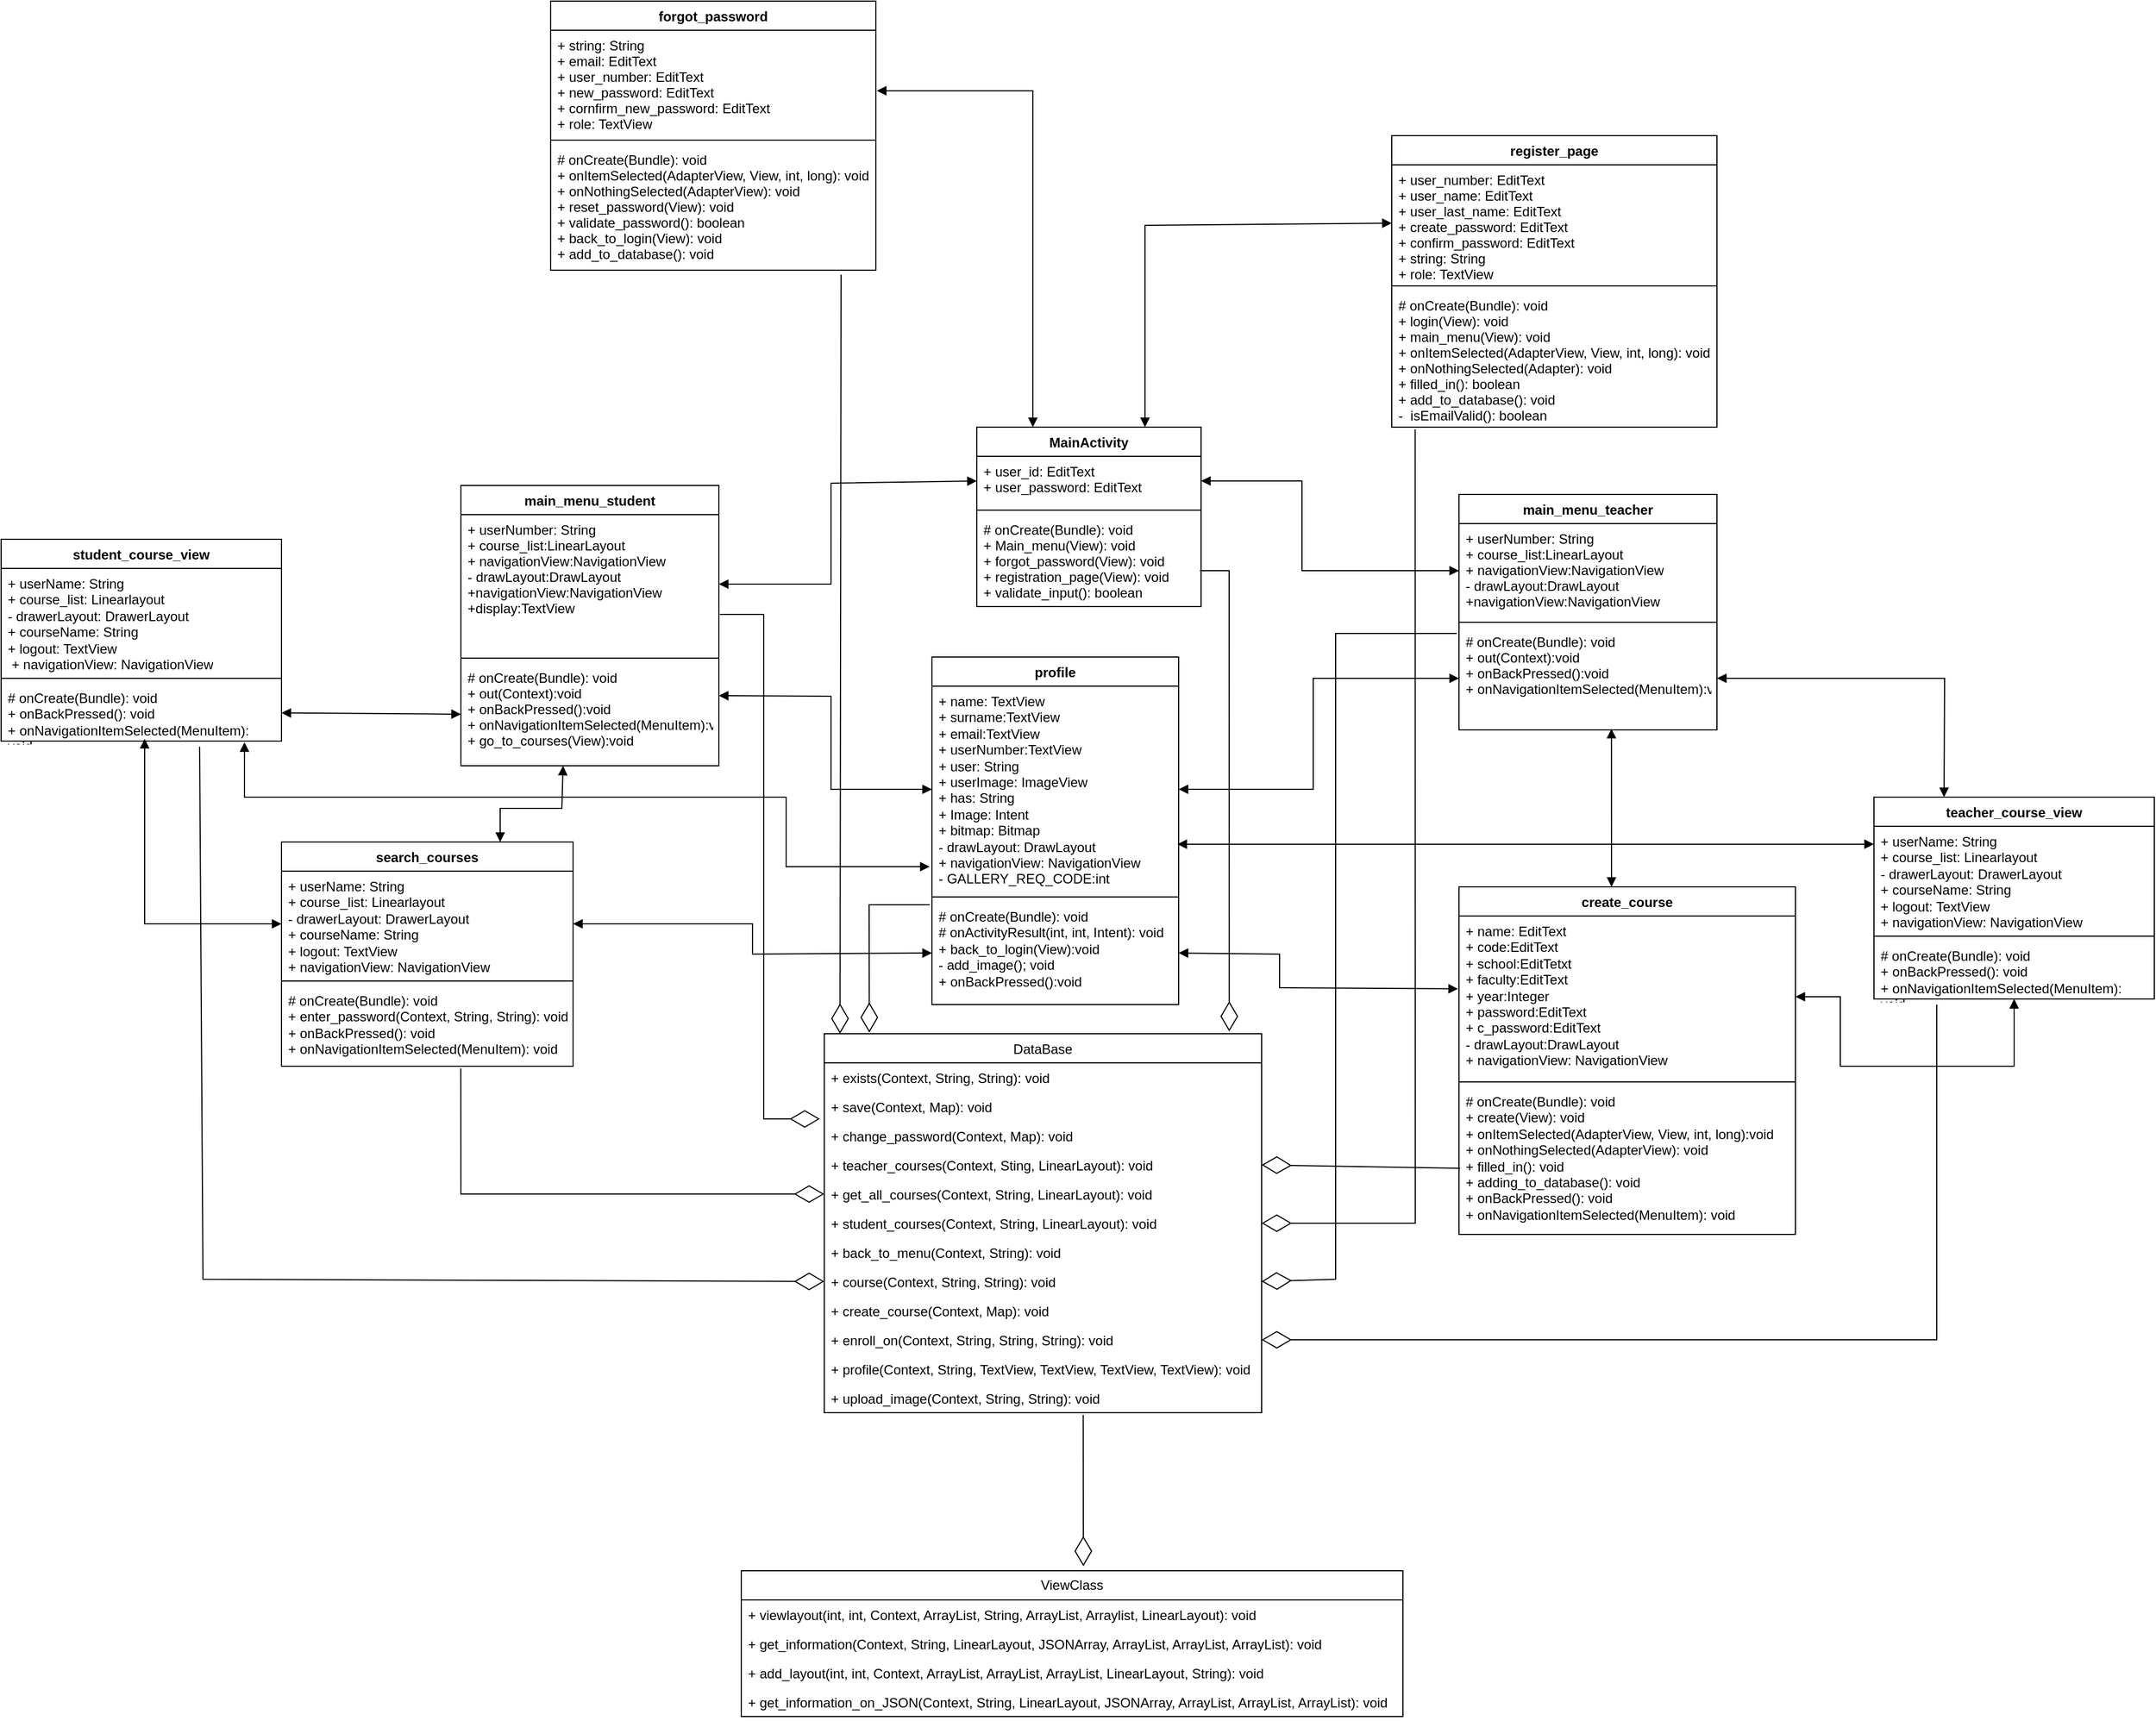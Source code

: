 <mxfile version="21.2.3" type="device">
  <diagram id="4fGwaXgOGpTZt1HKUXrP" name="Page-1">
    <mxGraphModel dx="2157" dy="1740" grid="1" gridSize="10" guides="1" tooltips="1" connect="1" arrows="1" fold="1" page="1" pageScale="1" pageWidth="827" pageHeight="1169" math="0" shadow="0">
      <root>
        <mxCell id="0" />
        <mxCell id="1" parent="0" />
        <mxCell id="AQYm5tewG9qpZWJNlzCx-7" value="MainActivity" style="swimlane;fontStyle=1;align=center;verticalAlign=top;childLayout=stackLayout;horizontal=1;startSize=26;horizontalStack=0;resizeParent=1;resizeParentMax=0;resizeLast=0;collapsible=1;marginBottom=0;" parent="1" vertex="1">
          <mxGeometry x="550" y="70" width="200" height="160" as="geometry" />
        </mxCell>
        <mxCell id="AQYm5tewG9qpZWJNlzCx-8" value="+ user_id: EditText&#xa;+ user_password: EditText" style="text;strokeColor=none;fillColor=none;align=left;verticalAlign=top;spacingLeft=4;spacingRight=4;overflow=hidden;rotatable=0;points=[[0,0.5],[1,0.5]];portConstraint=eastwest;" parent="AQYm5tewG9qpZWJNlzCx-7" vertex="1">
          <mxGeometry y="26" width="200" height="44" as="geometry" />
        </mxCell>
        <mxCell id="AQYm5tewG9qpZWJNlzCx-9" value="" style="line;strokeWidth=1;fillColor=none;align=left;verticalAlign=middle;spacingTop=-1;spacingLeft=3;spacingRight=3;rotatable=0;labelPosition=right;points=[];portConstraint=eastwest;" parent="AQYm5tewG9qpZWJNlzCx-7" vertex="1">
          <mxGeometry y="70" width="200" height="8" as="geometry" />
        </mxCell>
        <mxCell id="AQYm5tewG9qpZWJNlzCx-10" value="# onCreate(Bundle): void&#xa;+ Main_menu(View): void&#xa;+ forgot_password(View): void&#xa;+ registration_page(View): void&#xa;+ validate_input(): boolean" style="text;strokeColor=none;fillColor=none;align=left;verticalAlign=top;spacingLeft=4;spacingRight=4;overflow=hidden;rotatable=0;points=[[0,0.5],[1,0.5]];portConstraint=eastwest;" parent="AQYm5tewG9qpZWJNlzCx-7" vertex="1">
          <mxGeometry y="78" width="200" height="82" as="geometry" />
        </mxCell>
        <mxCell id="AQYm5tewG9qpZWJNlzCx-11" value="forgot_password" style="swimlane;fontStyle=1;align=center;verticalAlign=top;childLayout=stackLayout;horizontal=1;startSize=26;horizontalStack=0;resizeParent=1;resizeParentMax=0;resizeLast=0;collapsible=1;marginBottom=0;" parent="1" vertex="1">
          <mxGeometry x="170" y="-310" width="290" height="240" as="geometry">
            <mxRectangle x="180" y="370" width="100" height="26" as="alternateBounds" />
          </mxGeometry>
        </mxCell>
        <mxCell id="AQYm5tewG9qpZWJNlzCx-12" value="+ string: String&#xa;+ email: EditText&#xa;+ user_number: EditText&#xa;+ new_password: EditText&#xa;+ cornfirm_new_password: EditText&#xa;+ role: TextView" style="text;strokeColor=none;fillColor=none;align=left;verticalAlign=top;spacingLeft=4;spacingRight=4;overflow=hidden;rotatable=0;points=[[0,0.5],[1,0.5]];portConstraint=eastwest;" parent="AQYm5tewG9qpZWJNlzCx-11" vertex="1">
          <mxGeometry y="26" width="290" height="94" as="geometry" />
        </mxCell>
        <mxCell id="AQYm5tewG9qpZWJNlzCx-13" value="" style="line;strokeWidth=1;fillColor=none;align=left;verticalAlign=middle;spacingTop=-1;spacingLeft=3;spacingRight=3;rotatable=0;labelPosition=right;points=[];portConstraint=eastwest;" parent="AQYm5tewG9qpZWJNlzCx-11" vertex="1">
          <mxGeometry y="120" width="290" height="8" as="geometry" />
        </mxCell>
        <mxCell id="AQYm5tewG9qpZWJNlzCx-14" value="# onCreate(Bundle): void&#xa;+ onItemSelected(AdapterView, View, int, long): void&#xa;+ onNothingSelected(AdapterView): void&#xa;+ reset_password(View): void&#xa;+ validate_password(): boolean&#xa;+ back_to_login(View): void&#xa;+ add_to_database(): void" style="text;strokeColor=none;fillColor=none;align=left;verticalAlign=top;spacingLeft=4;spacingRight=4;overflow=hidden;rotatable=0;points=[[0,0.5],[1,0.5]];portConstraint=eastwest;" parent="AQYm5tewG9qpZWJNlzCx-11" vertex="1">
          <mxGeometry y="128" width="290" height="112" as="geometry" />
        </mxCell>
        <mxCell id="AQYm5tewG9qpZWJNlzCx-19" value="main_menu_student" style="swimlane;fontStyle=1;align=center;verticalAlign=top;childLayout=stackLayout;horizontal=1;startSize=26;horizontalStack=0;resizeParent=1;resizeParentMax=0;resizeLast=0;collapsible=1;marginBottom=0;" parent="1" vertex="1">
          <mxGeometry x="90" y="122" width="230" height="250" as="geometry" />
        </mxCell>
        <mxCell id="AQYm5tewG9qpZWJNlzCx-20" value="+ userNumber: String&#xa;+ course_list:LinearLayout&#xa;+ navigationView:NavigationView&#xa;- drawLayout:DrawLayout&#xa;+navigationView:NavigationView&#xa;+display:TextView&#xa;&#xa;&#xa;&#xa;" style="text;strokeColor=none;fillColor=none;align=left;verticalAlign=top;spacingLeft=4;spacingRight=4;overflow=hidden;rotatable=0;points=[[0,0.5],[1,0.5]];portConstraint=eastwest;" parent="AQYm5tewG9qpZWJNlzCx-19" vertex="1">
          <mxGeometry y="26" width="230" height="124" as="geometry" />
        </mxCell>
        <mxCell id="AQYm5tewG9qpZWJNlzCx-21" value="" style="line;strokeWidth=1;fillColor=none;align=left;verticalAlign=middle;spacingTop=-1;spacingLeft=3;spacingRight=3;rotatable=0;labelPosition=right;points=[];portConstraint=eastwest;" parent="AQYm5tewG9qpZWJNlzCx-19" vertex="1">
          <mxGeometry y="150" width="230" height="8" as="geometry" />
        </mxCell>
        <mxCell id="AQYm5tewG9qpZWJNlzCx-22" value="# onCreate(Bundle): void&#xa;+ out(Context):void&#xa;+ onBackPressed():void&#xa;+ onNavigationItemSelected(MenuItem):void&#xa;+ go_to_courses(View):void&#xa;" style="text;strokeColor=none;fillColor=none;align=left;verticalAlign=top;spacingLeft=4;spacingRight=4;overflow=hidden;rotatable=0;points=[[0,0.5],[1,0.5]];portConstraint=eastwest;" parent="AQYm5tewG9qpZWJNlzCx-19" vertex="1">
          <mxGeometry y="158" width="230" height="92" as="geometry" />
        </mxCell>
        <mxCell id="AQYm5tewG9qpZWJNlzCx-23" value="DataBase" style="swimlane;fontStyle=0;childLayout=stackLayout;horizontal=1;startSize=26;fillColor=none;horizontalStack=0;resizeParent=1;resizeParentMax=0;resizeLast=0;collapsible=1;marginBottom=0;" parent="1" vertex="1">
          <mxGeometry x="414" y="611" width="390" height="338" as="geometry" />
        </mxCell>
        <mxCell id="AQYm5tewG9qpZWJNlzCx-25" value="+ exists(Context, String, String): void" style="text;strokeColor=none;fillColor=none;align=left;verticalAlign=top;spacingLeft=4;spacingRight=4;overflow=hidden;rotatable=0;points=[[0,0.5],[1,0.5]];portConstraint=eastwest;" parent="AQYm5tewG9qpZWJNlzCx-23" vertex="1">
          <mxGeometry y="26" width="390" height="26" as="geometry" />
        </mxCell>
        <mxCell id="AQYm5tewG9qpZWJNlzCx-24" value="+ save(Context, Map): void" style="text;strokeColor=none;fillColor=none;align=left;verticalAlign=top;spacingLeft=4;spacingRight=4;overflow=hidden;rotatable=0;points=[[0,0.5],[1,0.5]];portConstraint=eastwest;" parent="AQYm5tewG9qpZWJNlzCx-23" vertex="1">
          <mxGeometry y="52" width="390" height="26" as="geometry" />
        </mxCell>
        <mxCell id="AQYm5tewG9qpZWJNlzCx-26" value="+ change_password(Context, Map): void" style="text;strokeColor=none;fillColor=none;align=left;verticalAlign=top;spacingLeft=4;spacingRight=4;overflow=hidden;rotatable=0;points=[[0,0.5],[1,0.5]];portConstraint=eastwest;" parent="AQYm5tewG9qpZWJNlzCx-23" vertex="1">
          <mxGeometry y="78" width="390" height="26" as="geometry" />
        </mxCell>
        <mxCell id="GG0X5sF1_zBIrp_4voiA-1" value="+ teacher_courses(Context, Sting, LinearLayout): void" style="text;strokeColor=none;fillColor=none;align=left;verticalAlign=top;spacingLeft=4;spacingRight=4;overflow=hidden;rotatable=0;points=[[0,0.5],[1,0.5]];portConstraint=eastwest;whiteSpace=wrap;html=1;" vertex="1" parent="AQYm5tewG9qpZWJNlzCx-23">
          <mxGeometry y="104" width="390" height="26" as="geometry" />
        </mxCell>
        <mxCell id="GG0X5sF1_zBIrp_4voiA-3" value="+ get_all_courses(Context, String, LinearLayout): void" style="text;strokeColor=none;fillColor=none;align=left;verticalAlign=top;spacingLeft=4;spacingRight=4;overflow=hidden;rotatable=0;points=[[0,0.5],[1,0.5]];portConstraint=eastwest;whiteSpace=wrap;html=1;" vertex="1" parent="AQYm5tewG9qpZWJNlzCx-23">
          <mxGeometry y="130" width="390" height="26" as="geometry" />
        </mxCell>
        <mxCell id="GG0X5sF1_zBIrp_4voiA-7" value="+ student_courses(Context, String, LinearLayout): void" style="text;strokeColor=none;fillColor=none;align=left;verticalAlign=top;spacingLeft=4;spacingRight=4;overflow=hidden;rotatable=0;points=[[0,0.5],[1,0.5]];portConstraint=eastwest;whiteSpace=wrap;html=1;" vertex="1" parent="AQYm5tewG9qpZWJNlzCx-23">
          <mxGeometry y="156" width="390" height="26" as="geometry" />
        </mxCell>
        <mxCell id="GG0X5sF1_zBIrp_4voiA-4" value="+ back_to_menu(Context, String): void" style="text;strokeColor=none;fillColor=none;align=left;verticalAlign=top;spacingLeft=4;spacingRight=4;overflow=hidden;rotatable=0;points=[[0,0.5],[1,0.5]];portConstraint=eastwest;whiteSpace=wrap;html=1;" vertex="1" parent="AQYm5tewG9qpZWJNlzCx-23">
          <mxGeometry y="182" width="390" height="26" as="geometry" />
        </mxCell>
        <mxCell id="GG0X5sF1_zBIrp_4voiA-6" value="+ course(Context, String, String): void" style="text;strokeColor=none;fillColor=none;align=left;verticalAlign=top;spacingLeft=4;spacingRight=4;overflow=hidden;rotatable=0;points=[[0,0.5],[1,0.5]];portConstraint=eastwest;whiteSpace=wrap;html=1;" vertex="1" parent="AQYm5tewG9qpZWJNlzCx-23">
          <mxGeometry y="208" width="390" height="26" as="geometry" />
        </mxCell>
        <mxCell id="GG0X5sF1_zBIrp_4voiA-5" value="+ create_course(Context, Map): void" style="text;strokeColor=none;fillColor=none;align=left;verticalAlign=top;spacingLeft=4;spacingRight=4;overflow=hidden;rotatable=0;points=[[0,0.5],[1,0.5]];portConstraint=eastwest;whiteSpace=wrap;html=1;" vertex="1" parent="AQYm5tewG9qpZWJNlzCx-23">
          <mxGeometry y="234" width="390" height="26" as="geometry" />
        </mxCell>
        <mxCell id="GG0X5sF1_zBIrp_4voiA-2" value="+ enroll_on(Context, String, String, String): void" style="text;strokeColor=none;fillColor=none;align=left;verticalAlign=top;spacingLeft=4;spacingRight=4;overflow=hidden;rotatable=0;points=[[0,0.5],[1,0.5]];portConstraint=eastwest;whiteSpace=wrap;html=1;" vertex="1" parent="AQYm5tewG9qpZWJNlzCx-23">
          <mxGeometry y="260" width="390" height="26" as="geometry" />
        </mxCell>
        <mxCell id="GG0X5sF1_zBIrp_4voiA-9" value="+ profile(Context, String, TextView, TextView, TextView, TextView): void" style="text;strokeColor=none;fillColor=none;align=left;verticalAlign=top;spacingLeft=4;spacingRight=4;overflow=hidden;rotatable=0;points=[[0,0.5],[1,0.5]];portConstraint=eastwest;whiteSpace=wrap;html=1;" vertex="1" parent="AQYm5tewG9qpZWJNlzCx-23">
          <mxGeometry y="286" width="390" height="26" as="geometry" />
        </mxCell>
        <mxCell id="GG0X5sF1_zBIrp_4voiA-8" value="+ upload_image(Context, String, String): void" style="text;strokeColor=none;fillColor=none;align=left;verticalAlign=top;spacingLeft=4;spacingRight=4;overflow=hidden;rotatable=0;points=[[0,0.5],[1,0.5]];portConstraint=eastwest;whiteSpace=wrap;html=1;" vertex="1" parent="AQYm5tewG9qpZWJNlzCx-23">
          <mxGeometry y="312" width="390" height="26" as="geometry" />
        </mxCell>
        <mxCell id="AQYm5tewG9qpZWJNlzCx-27" value="register_page" style="swimlane;fontStyle=1;align=center;verticalAlign=top;childLayout=stackLayout;horizontal=1;startSize=26;horizontalStack=0;resizeParent=1;resizeParentMax=0;resizeLast=0;collapsible=1;marginBottom=0;" parent="1" vertex="1">
          <mxGeometry x="920" y="-190" width="290" height="260" as="geometry" />
        </mxCell>
        <mxCell id="AQYm5tewG9qpZWJNlzCx-28" value="+ user_number: EditText&#xa;+ user_name: EditText&#xa;+ user_last_name: EditText&#xa;+ create_password: EditText&#xa;+ confirm_password: EditText&#xa;+ string: String&#xa;+ role: TextView" style="text;strokeColor=none;fillColor=none;align=left;verticalAlign=top;spacingLeft=4;spacingRight=4;overflow=hidden;rotatable=0;points=[[0,0.5],[1,0.5]];portConstraint=eastwest;" parent="AQYm5tewG9qpZWJNlzCx-27" vertex="1">
          <mxGeometry y="26" width="290" height="104" as="geometry" />
        </mxCell>
        <mxCell id="AQYm5tewG9qpZWJNlzCx-29" value="" style="line;strokeWidth=1;fillColor=none;align=left;verticalAlign=middle;spacingTop=-1;spacingLeft=3;spacingRight=3;rotatable=0;labelPosition=right;points=[];portConstraint=eastwest;" parent="AQYm5tewG9qpZWJNlzCx-27" vertex="1">
          <mxGeometry y="130" width="290" height="8" as="geometry" />
        </mxCell>
        <mxCell id="AQYm5tewG9qpZWJNlzCx-30" value="# onCreate(Bundle): void&#xa;+ login(View): void&#xa;+ main_menu(View): void&#xa;+ onItemSelected(AdapterView, View, int, long): void&#xa;+ onNothingSelected(Adapter): void&#xa;+ filled_in(): boolean&#xa;+ add_to_database(): void&#xa;-  isEmailValid(): boolean" style="text;strokeColor=none;fillColor=none;align=left;verticalAlign=top;spacingLeft=4;spacingRight=4;overflow=hidden;rotatable=0;points=[[0,0.5],[1,0.5]];portConstraint=eastwest;" parent="AQYm5tewG9qpZWJNlzCx-27" vertex="1">
          <mxGeometry y="138" width="290" height="122" as="geometry" />
        </mxCell>
        <mxCell id="4iR9lyh61mGPYxzAgLXS-5" value="main_menu_teacher" style="swimlane;fontStyle=1;align=center;verticalAlign=top;childLayout=stackLayout;horizontal=1;startSize=26;horizontalStack=0;resizeParent=1;resizeParentMax=0;resizeLast=0;collapsible=1;marginBottom=0;" parent="1" vertex="1">
          <mxGeometry x="980" y="130" width="230" height="210" as="geometry" />
        </mxCell>
        <mxCell id="4iR9lyh61mGPYxzAgLXS-6" value="+ userNumber: String&#xa;+ course_list:LinearLayout&#xa;+ navigationView:NavigationView&#xa;- drawLayout:DrawLayout&#xa;+navigationView:NavigationView&#xa;&#xa;&#xa;" style="text;strokeColor=none;fillColor=none;align=left;verticalAlign=top;spacingLeft=4;spacingRight=4;overflow=hidden;rotatable=0;points=[[0,0.5],[1,0.5]];portConstraint=eastwest;" parent="4iR9lyh61mGPYxzAgLXS-5" vertex="1">
          <mxGeometry y="26" width="230" height="84" as="geometry" />
        </mxCell>
        <mxCell id="4iR9lyh61mGPYxzAgLXS-7" value="" style="line;strokeWidth=1;fillColor=none;align=left;verticalAlign=middle;spacingTop=-1;spacingLeft=3;spacingRight=3;rotatable=0;labelPosition=right;points=[];portConstraint=eastwest;" parent="4iR9lyh61mGPYxzAgLXS-5" vertex="1">
          <mxGeometry y="110" width="230" height="8" as="geometry" />
        </mxCell>
        <mxCell id="4iR9lyh61mGPYxzAgLXS-8" value="# onCreate(Bundle): void&#xa;+ out(Context):void&#xa;+ onBackPressed():void&#xa;+ onNavigationItemSelected(MenuItem):void&#xa;" style="text;strokeColor=none;fillColor=none;align=left;verticalAlign=top;spacingLeft=4;spacingRight=4;overflow=hidden;rotatable=0;points=[[0,0.5],[1,0.5]];portConstraint=eastwest;" parent="4iR9lyh61mGPYxzAgLXS-5" vertex="1">
          <mxGeometry y="118" width="230" height="92" as="geometry" />
        </mxCell>
        <mxCell id="4iR9lyh61mGPYxzAgLXS-9" value="ViewClass" style="swimlane;fontStyle=0;childLayout=stackLayout;horizontal=1;startSize=26;fillColor=none;horizontalStack=0;resizeParent=1;resizeParentMax=0;resizeLast=0;collapsible=1;marginBottom=0;whiteSpace=wrap;html=1;" parent="1" vertex="1">
          <mxGeometry x="340" y="1090" width="590" height="130" as="geometry" />
        </mxCell>
        <mxCell id="4iR9lyh61mGPYxzAgLXS-10" value="+ viewlayout(int, int, Context, ArrayList, String, ArrayList, Arraylist, LinearLayout): void " style="text;strokeColor=none;fillColor=none;align=left;verticalAlign=top;spacingLeft=4;spacingRight=4;overflow=hidden;rotatable=0;points=[[0,0.5],[1,0.5]];portConstraint=eastwest;whiteSpace=wrap;html=1;" parent="4iR9lyh61mGPYxzAgLXS-9" vertex="1">
          <mxGeometry y="26" width="590" height="26" as="geometry" />
        </mxCell>
        <mxCell id="4iR9lyh61mGPYxzAgLXS-11" value="+ get_information(Context, String, LinearLayout, JSONArray, ArrayList, ArrayList, ArrayList): void" style="text;strokeColor=none;fillColor=none;align=left;verticalAlign=top;spacingLeft=4;spacingRight=4;overflow=hidden;rotatable=0;points=[[0,0.5],[1,0.5]];portConstraint=eastwest;whiteSpace=wrap;html=1;" parent="4iR9lyh61mGPYxzAgLXS-9" vertex="1">
          <mxGeometry y="52" width="590" height="26" as="geometry" />
        </mxCell>
        <mxCell id="4iR9lyh61mGPYxzAgLXS-14" value="+ add_layout(int, int, Context, ArrayList, ArrayList, ArrayList, LinearLayout, String): void" style="text;strokeColor=none;fillColor=none;align=left;verticalAlign=top;spacingLeft=4;spacingRight=4;overflow=hidden;rotatable=0;points=[[0,0.5],[1,0.5]];portConstraint=eastwest;whiteSpace=wrap;html=1;" parent="4iR9lyh61mGPYxzAgLXS-9" vertex="1">
          <mxGeometry y="78" width="590" height="26" as="geometry" />
        </mxCell>
        <mxCell id="4iR9lyh61mGPYxzAgLXS-12" value="+ get_information_on_JSON(Context, String, LinearLayout, JSONArray, ArrayList, ArrayList, ArrayList): void" style="text;strokeColor=none;fillColor=none;align=left;verticalAlign=top;spacingLeft=4;spacingRight=4;overflow=hidden;rotatable=0;points=[[0,0.5],[1,0.5]];portConstraint=eastwest;whiteSpace=wrap;html=1;" parent="4iR9lyh61mGPYxzAgLXS-9" vertex="1">
          <mxGeometry y="104" width="590" height="26" as="geometry" />
        </mxCell>
        <mxCell id="4iR9lyh61mGPYxzAgLXS-15" value="profile" style="swimlane;fontStyle=1;align=center;verticalAlign=top;childLayout=stackLayout;horizontal=1;startSize=26;horizontalStack=0;resizeParent=1;resizeParentMax=0;resizeLast=0;collapsible=1;marginBottom=0;whiteSpace=wrap;html=1;" parent="1" vertex="1">
          <mxGeometry x="510" y="275" width="220" height="310" as="geometry" />
        </mxCell>
        <mxCell id="4iR9lyh61mGPYxzAgLXS-16" value="&lt;div&gt;+ name: TextView&lt;/div&gt;&lt;div&gt;+ surname:TextView&lt;/div&gt;&lt;div&gt;+ email:TextView&lt;/div&gt;&lt;div&gt;+ userNumber:TextView&lt;/div&gt;&lt;div&gt;+ user: String&lt;/div&gt;&lt;div&gt;+ userImage: ImageView&lt;/div&gt;&lt;div&gt;+ has: String&lt;/div&gt;&lt;div&gt;+ Image: Intent&lt;/div&gt;&lt;div&gt;+ bitmap: Bitmap&lt;/div&gt;&lt;div&gt;- drawLayout: DrawLayout&lt;/div&gt;&lt;div&gt;+ navigationView: NavigationView&lt;br&gt;&lt;/div&gt;&lt;div&gt;- GALLERY_REQ_CODE:int&lt;br&gt;&lt;/div&gt;" style="text;strokeColor=none;fillColor=none;align=left;verticalAlign=top;spacingLeft=4;spacingRight=4;overflow=hidden;rotatable=0;points=[[0,0.5],[1,0.5]];portConstraint=eastwest;whiteSpace=wrap;html=1;" parent="4iR9lyh61mGPYxzAgLXS-15" vertex="1">
          <mxGeometry y="26" width="220" height="184" as="geometry" />
        </mxCell>
        <mxCell id="4iR9lyh61mGPYxzAgLXS-17" value="" style="line;strokeWidth=1;fillColor=none;align=left;verticalAlign=middle;spacingTop=-1;spacingLeft=3;spacingRight=3;rotatable=0;labelPosition=right;points=[];portConstraint=eastwest;strokeColor=inherit;" parent="4iR9lyh61mGPYxzAgLXS-15" vertex="1">
          <mxGeometry y="210" width="220" height="8" as="geometry" />
        </mxCell>
        <mxCell id="4iR9lyh61mGPYxzAgLXS-18" value="&lt;div&gt;# onCreate(Bundle): void&lt;/div&gt;&lt;div&gt;# onActivityResult(int, int, Intent): void&lt;/div&gt;&lt;div&gt;+ back_to_login(View):void&lt;/div&gt;&lt;div&gt;- add_image(); void&lt;/div&gt;&lt;div&gt;+ onBackPressed():void&lt;br&gt;&lt;/div&gt;" style="text;strokeColor=none;fillColor=none;align=left;verticalAlign=top;spacingLeft=4;spacingRight=4;overflow=hidden;rotatable=0;points=[[0,0.5],[1,0.5]];portConstraint=eastwest;whiteSpace=wrap;html=1;" parent="4iR9lyh61mGPYxzAgLXS-15" vertex="1">
          <mxGeometry y="218" width="220" height="92" as="geometry" />
        </mxCell>
        <mxCell id="4iR9lyh61mGPYxzAgLXS-19" value="create_course" style="swimlane;fontStyle=1;align=center;verticalAlign=top;childLayout=stackLayout;horizontal=1;startSize=26;horizontalStack=0;resizeParent=1;resizeParentMax=0;resizeLast=0;collapsible=1;marginBottom=0;whiteSpace=wrap;html=1;" parent="1" vertex="1">
          <mxGeometry x="980" y="480" width="300" height="310" as="geometry" />
        </mxCell>
        <mxCell id="4iR9lyh61mGPYxzAgLXS-20" value="&lt;div&gt;+ name: EditText&lt;/div&gt;&lt;div&gt;+ code:EditText&lt;/div&gt;&lt;div&gt;+ school:EditTetxt&lt;/div&gt;&lt;div&gt;+ faculty:EditText&lt;/div&gt;&lt;div&gt;+ year:Integer&lt;/div&gt;&lt;div&gt;+ password:EditText&lt;/div&gt;&lt;div&gt;+ c_password:EditText&lt;/div&gt;&lt;div&gt;- drawLayout:DrawLayout&lt;/div&gt;&lt;div&gt;+ navigationView: NavigationView&lt;br&gt;&lt;/div&gt;" style="text;strokeColor=none;fillColor=none;align=left;verticalAlign=top;spacingLeft=4;spacingRight=4;overflow=hidden;rotatable=0;points=[[0,0.5],[1,0.5]];portConstraint=eastwest;whiteSpace=wrap;html=1;" parent="4iR9lyh61mGPYxzAgLXS-19" vertex="1">
          <mxGeometry y="26" width="300" height="144" as="geometry" />
        </mxCell>
        <mxCell id="4iR9lyh61mGPYxzAgLXS-21" value="" style="line;strokeWidth=1;fillColor=none;align=left;verticalAlign=middle;spacingTop=-1;spacingLeft=3;spacingRight=3;rotatable=0;labelPosition=right;points=[];portConstraint=eastwest;strokeColor=inherit;" parent="4iR9lyh61mGPYxzAgLXS-19" vertex="1">
          <mxGeometry y="170" width="300" height="8" as="geometry" />
        </mxCell>
        <mxCell id="4iR9lyh61mGPYxzAgLXS-22" value="&lt;div&gt;# onCreate(Bundle): void&lt;br&gt;&lt;/div&gt;&lt;div&gt;+ create(View): void&lt;/div&gt;&lt;div&gt;+ onItemSelected(AdapterView, View, int, long):void&lt;/div&gt;&lt;div&gt;+ onNothingSelected(AdapterView): void&lt;/div&gt;&lt;div&gt;+ filled_in(): void&lt;/div&gt;&lt;div&gt;+ adding_to_database(): void&lt;/div&gt;&lt;div&gt;+ onBackPressed(): void&lt;/div&gt;&lt;div&gt;+ onNavigationItemSelected(MenuItem): void&lt;br&gt;&lt;/div&gt;" style="text;strokeColor=none;fillColor=none;align=left;verticalAlign=top;spacingLeft=4;spacingRight=4;overflow=hidden;rotatable=0;points=[[0,0.5],[1,0.5]];portConstraint=eastwest;whiteSpace=wrap;html=1;" parent="4iR9lyh61mGPYxzAgLXS-19" vertex="1">
          <mxGeometry y="178" width="300" height="132" as="geometry" />
        </mxCell>
        <mxCell id="GG0X5sF1_zBIrp_4voiA-10" value="search_courses" style="swimlane;fontStyle=1;align=center;verticalAlign=top;childLayout=stackLayout;horizontal=1;startSize=26;horizontalStack=0;resizeParent=1;resizeParentMax=0;resizeLast=0;collapsible=1;marginBottom=0;whiteSpace=wrap;html=1;" vertex="1" parent="1">
          <mxGeometry x="-70" y="440" width="260" height="200" as="geometry" />
        </mxCell>
        <mxCell id="GG0X5sF1_zBIrp_4voiA-11" value="&lt;div&gt;+ userName: String&lt;/div&gt;&lt;div&gt;+ course_list: Linearlayout&lt;/div&gt;&lt;div&gt;- drawerLayout: DrawerLayout&lt;/div&gt;&lt;div&gt;+ courseName: String&lt;/div&gt;&lt;div&gt;+ logout: TextView&lt;/div&gt;&lt;div&gt;+ navigationView: NavigationView &lt;br&gt;&lt;/div&gt;" style="text;strokeColor=none;fillColor=none;align=left;verticalAlign=top;spacingLeft=4;spacingRight=4;overflow=hidden;rotatable=0;points=[[0,0.5],[1,0.5]];portConstraint=eastwest;whiteSpace=wrap;html=1;" vertex="1" parent="GG0X5sF1_zBIrp_4voiA-10">
          <mxGeometry y="26" width="260" height="94" as="geometry" />
        </mxCell>
        <mxCell id="GG0X5sF1_zBIrp_4voiA-12" value="" style="line;strokeWidth=1;fillColor=none;align=left;verticalAlign=middle;spacingTop=-1;spacingLeft=3;spacingRight=3;rotatable=0;labelPosition=right;points=[];portConstraint=eastwest;strokeColor=inherit;" vertex="1" parent="GG0X5sF1_zBIrp_4voiA-10">
          <mxGeometry y="120" width="260" height="8" as="geometry" />
        </mxCell>
        <mxCell id="GG0X5sF1_zBIrp_4voiA-13" value="&lt;div&gt;# onCreate(Bundle): void&lt;/div&gt;&lt;div&gt;+ enter_password(Context, String, String): void&lt;/div&gt;&lt;div&gt;+ onBackPressed(): void&lt;/div&gt;&lt;div&gt;+ onNavigationItemSelected(MenuItem): void&lt;/div&gt;" style="text;strokeColor=none;fillColor=none;align=left;verticalAlign=top;spacingLeft=4;spacingRight=4;overflow=hidden;rotatable=0;points=[[0,0.5],[1,0.5]];portConstraint=eastwest;whiteSpace=wrap;html=1;" vertex="1" parent="GG0X5sF1_zBIrp_4voiA-10">
          <mxGeometry y="128" width="260" height="72" as="geometry" />
        </mxCell>
        <mxCell id="GG0X5sF1_zBIrp_4voiA-14" value="student_course_view" style="swimlane;fontStyle=1;align=center;verticalAlign=top;childLayout=stackLayout;horizontal=1;startSize=26;horizontalStack=0;resizeParent=1;resizeParentMax=0;resizeLast=0;collapsible=1;marginBottom=0;whiteSpace=wrap;html=1;" vertex="1" parent="1">
          <mxGeometry x="-320" y="170" width="250" height="180" as="geometry" />
        </mxCell>
        <mxCell id="GG0X5sF1_zBIrp_4voiA-15" value="&lt;div&gt;+ userName: String&lt;/div&gt;&lt;div&gt;+ course_list: Linearlayout&lt;/div&gt;&lt;div&gt;- drawerLayout: DrawerLayout&lt;/div&gt;&lt;div&gt;+ courseName: String&lt;/div&gt;&lt;div&gt;+ logout: TextView&lt;/div&gt;&lt;div&gt;&amp;nbsp;+ navigationView: NavigationView &lt;br&gt;&lt;/div&gt;" style="text;strokeColor=none;fillColor=none;align=left;verticalAlign=top;spacingLeft=4;spacingRight=4;overflow=hidden;rotatable=0;points=[[0,0.5],[1,0.5]];portConstraint=eastwest;whiteSpace=wrap;html=1;" vertex="1" parent="GG0X5sF1_zBIrp_4voiA-14">
          <mxGeometry y="26" width="250" height="94" as="geometry" />
        </mxCell>
        <mxCell id="GG0X5sF1_zBIrp_4voiA-16" value="" style="line;strokeWidth=1;fillColor=none;align=left;verticalAlign=middle;spacingTop=-1;spacingLeft=3;spacingRight=3;rotatable=0;labelPosition=right;points=[];portConstraint=eastwest;strokeColor=inherit;" vertex="1" parent="GG0X5sF1_zBIrp_4voiA-14">
          <mxGeometry y="120" width="250" height="8" as="geometry" />
        </mxCell>
        <mxCell id="GG0X5sF1_zBIrp_4voiA-17" value="&lt;div&gt;# onCreate(Bundle): void&lt;/div&gt;&lt;div&gt;+ onBackPressed(): void&lt;/div&gt;&lt;div&gt;+ onNavigationItemSelected(MenuItem): void&lt;/div&gt;" style="text;strokeColor=none;fillColor=none;align=left;verticalAlign=top;spacingLeft=4;spacingRight=4;overflow=hidden;rotatable=0;points=[[0,0.5],[1,0.5]];portConstraint=eastwest;whiteSpace=wrap;html=1;" vertex="1" parent="GG0X5sF1_zBIrp_4voiA-14">
          <mxGeometry y="128" width="250" height="52" as="geometry" />
        </mxCell>
        <mxCell id="GG0X5sF1_zBIrp_4voiA-19" value="teacher_course_view" style="swimlane;fontStyle=1;align=center;verticalAlign=top;childLayout=stackLayout;horizontal=1;startSize=26;horizontalStack=0;resizeParent=1;resizeParentMax=0;resizeLast=0;collapsible=1;marginBottom=0;whiteSpace=wrap;html=1;" vertex="1" parent="1">
          <mxGeometry x="1350" y="400" width="250" height="180" as="geometry" />
        </mxCell>
        <mxCell id="GG0X5sF1_zBIrp_4voiA-20" value="&lt;div&gt;+ userName: String&lt;/div&gt;&lt;div&gt;+ course_list: Linearlayout&lt;/div&gt;&lt;div&gt;- drawerLayout: DrawerLayout&lt;/div&gt;&lt;div&gt;+ courseName: String&lt;/div&gt;&lt;div&gt;+ logout: TextView&lt;/div&gt;&lt;div&gt;+ navigationView: NavigationView &lt;br&gt;&lt;/div&gt;" style="text;strokeColor=none;fillColor=none;align=left;verticalAlign=top;spacingLeft=4;spacingRight=4;overflow=hidden;rotatable=0;points=[[0,0.5],[1,0.5]];portConstraint=eastwest;whiteSpace=wrap;html=1;" vertex="1" parent="GG0X5sF1_zBIrp_4voiA-19">
          <mxGeometry y="26" width="250" height="94" as="geometry" />
        </mxCell>
        <mxCell id="GG0X5sF1_zBIrp_4voiA-21" value="" style="line;strokeWidth=1;fillColor=none;align=left;verticalAlign=middle;spacingTop=-1;spacingLeft=3;spacingRight=3;rotatable=0;labelPosition=right;points=[];portConstraint=eastwest;strokeColor=inherit;" vertex="1" parent="GG0X5sF1_zBIrp_4voiA-19">
          <mxGeometry y="120" width="250" height="8" as="geometry" />
        </mxCell>
        <mxCell id="GG0X5sF1_zBIrp_4voiA-22" value="&lt;div&gt;# onCreate(Bundle): void&lt;/div&gt;&lt;div&gt;+ onBackPressed(): void&lt;/div&gt;&lt;div&gt;+ onNavigationItemSelected(MenuItem): void&lt;/div&gt;" style="text;strokeColor=none;fillColor=none;align=left;verticalAlign=top;spacingLeft=4;spacingRight=4;overflow=hidden;rotatable=0;points=[[0,0.5],[1,0.5]];portConstraint=eastwest;whiteSpace=wrap;html=1;" vertex="1" parent="GG0X5sF1_zBIrp_4voiA-19">
          <mxGeometry y="128" width="250" height="52" as="geometry" />
        </mxCell>
        <mxCell id="GG0X5sF1_zBIrp_4voiA-27" value="" style="endArrow=block;startArrow=block;endFill=1;startFill=1;html=1;rounded=0;exitX=1;exitY=0.5;exitDx=0;exitDy=0;entryX=0;entryY=0.5;entryDx=0;entryDy=0;" edge="1" parent="1" source="AQYm5tewG9qpZWJNlzCx-8" target="4iR9lyh61mGPYxzAgLXS-6">
          <mxGeometry width="160" relative="1" as="geometry">
            <mxPoint x="770" y="138" as="sourcePoint" />
            <mxPoint x="910" y="168" as="targetPoint" />
            <Array as="points">
              <mxPoint x="840" y="118" />
              <mxPoint x="840" y="198" />
            </Array>
          </mxGeometry>
        </mxCell>
        <mxCell id="GG0X5sF1_zBIrp_4voiA-28" value="" style="endArrow=block;startArrow=block;endFill=1;startFill=1;html=1;rounded=0;exitX=0.75;exitY=0;exitDx=0;exitDy=0;entryX=0;entryY=0.5;entryDx=0;entryDy=0;" edge="1" parent="1" source="AQYm5tewG9qpZWJNlzCx-7" target="AQYm5tewG9qpZWJNlzCx-28">
          <mxGeometry width="160" relative="1" as="geometry">
            <mxPoint x="780" y="148" as="sourcePoint" />
            <mxPoint x="920" y="178" as="targetPoint" />
            <Array as="points">
              <mxPoint x="700" y="-110" />
            </Array>
          </mxGeometry>
        </mxCell>
        <mxCell id="GG0X5sF1_zBIrp_4voiA-29" value="" style="endArrow=block;startArrow=block;endFill=1;startFill=1;html=1;rounded=0;exitX=0.25;exitY=0;exitDx=0;exitDy=0;entryX=1.003;entryY=0.574;entryDx=0;entryDy=0;entryPerimeter=0;" edge="1" parent="1" source="AQYm5tewG9qpZWJNlzCx-7" target="AQYm5tewG9qpZWJNlzCx-12">
          <mxGeometry width="160" relative="1" as="geometry">
            <mxPoint x="790" y="158" as="sourcePoint" />
            <mxPoint x="930" y="188" as="targetPoint" />
            <Array as="points">
              <mxPoint x="600" y="-230" />
            </Array>
          </mxGeometry>
        </mxCell>
        <mxCell id="GG0X5sF1_zBIrp_4voiA-30" value="" style="endArrow=block;startArrow=block;endFill=1;startFill=1;html=1;rounded=0;exitX=1;exitY=0.5;exitDx=0;exitDy=0;entryX=0;entryY=0.5;entryDx=0;entryDy=0;" edge="1" parent="1" source="AQYm5tewG9qpZWJNlzCx-20" target="AQYm5tewG9qpZWJNlzCx-8">
          <mxGeometry width="160" relative="1" as="geometry">
            <mxPoint x="800" y="168" as="sourcePoint" />
            <mxPoint x="940" y="198" as="targetPoint" />
            <Array as="points">
              <mxPoint x="420" y="210" />
              <mxPoint x="420" y="120" />
            </Array>
          </mxGeometry>
        </mxCell>
        <mxCell id="GG0X5sF1_zBIrp_4voiA-32" value="" style="endArrow=block;startArrow=block;endFill=1;startFill=1;html=1;rounded=0;exitX=0.591;exitY=0.989;exitDx=0;exitDy=0;exitPerimeter=0;" edge="1" parent="1" source="4iR9lyh61mGPYxzAgLXS-8">
          <mxGeometry width="160" relative="1" as="geometry">
            <mxPoint x="820" y="188" as="sourcePoint" />
            <mxPoint x="1116" y="480" as="targetPoint" />
            <Array as="points">
              <mxPoint x="1116" y="450" />
            </Array>
          </mxGeometry>
        </mxCell>
        <mxCell id="GG0X5sF1_zBIrp_4voiA-33" value="" style="endArrow=block;startArrow=block;endFill=1;startFill=1;html=1;rounded=0;exitX=1;exitY=0.5;exitDx=0;exitDy=0;entryX=0;entryY=0.5;entryDx=0;entryDy=0;" edge="1" parent="1" source="4iR9lyh61mGPYxzAgLXS-16" target="4iR9lyh61mGPYxzAgLXS-8">
          <mxGeometry width="160" relative="1" as="geometry">
            <mxPoint x="830" y="198" as="sourcePoint" />
            <mxPoint x="970" y="228" as="targetPoint" />
            <Array as="points">
              <mxPoint x="850" y="393" />
              <mxPoint x="850" y="294" />
            </Array>
          </mxGeometry>
        </mxCell>
        <mxCell id="GG0X5sF1_zBIrp_4voiA-34" value="" style="endArrow=block;startArrow=block;endFill=1;startFill=1;html=1;rounded=0;exitX=1;exitY=0.5;exitDx=0;exitDy=0;entryX=-0.003;entryY=0.451;entryDx=0;entryDy=0;entryPerimeter=0;" edge="1" parent="1" source="4iR9lyh61mGPYxzAgLXS-18" target="4iR9lyh61mGPYxzAgLXS-20">
          <mxGeometry width="160" relative="1" as="geometry">
            <mxPoint x="740" y="403" as="sourcePoint" />
            <mxPoint x="990" y="304" as="targetPoint" />
            <Array as="points">
              <mxPoint x="820" y="540" />
              <mxPoint x="820" y="570" />
            </Array>
          </mxGeometry>
        </mxCell>
        <mxCell id="GG0X5sF1_zBIrp_4voiA-35" value="" style="endArrow=block;startArrow=block;endFill=1;startFill=1;html=1;rounded=0;exitX=1;exitY=0.75;exitDx=0;exitDy=0;entryX=0;entryY=0.5;entryDx=0;entryDy=0;" edge="1" parent="1" source="AQYm5tewG9qpZWJNlzCx-19" target="4iR9lyh61mGPYxzAgLXS-16">
          <mxGeometry width="160" relative="1" as="geometry">
            <mxPoint x="330" y="220" as="sourcePoint" />
            <mxPoint x="560" y="128" as="targetPoint" />
            <Array as="points">
              <mxPoint x="420" y="310" />
              <mxPoint x="420" y="393" />
            </Array>
          </mxGeometry>
        </mxCell>
        <mxCell id="GG0X5sF1_zBIrp_4voiA-36" value="" style="endArrow=block;startArrow=block;endFill=1;startFill=1;html=1;rounded=0;exitX=0.396;exitY=1;exitDx=0;exitDy=0;entryX=0.75;entryY=0;entryDx=0;entryDy=0;exitPerimeter=0;" edge="1" parent="1" source="AQYm5tewG9qpZWJNlzCx-22" target="GG0X5sF1_zBIrp_4voiA-10">
          <mxGeometry width="160" relative="1" as="geometry">
            <mxPoint x="340" y="230" as="sourcePoint" />
            <mxPoint x="570" y="138" as="targetPoint" />
            <Array as="points">
              <mxPoint x="180" y="410" />
              <mxPoint x="125" y="410" />
            </Array>
          </mxGeometry>
        </mxCell>
        <mxCell id="GG0X5sF1_zBIrp_4voiA-37" value="" style="endArrow=block;startArrow=block;endFill=1;startFill=1;html=1;rounded=0;exitX=1;exitY=0.5;exitDx=0;exitDy=0;entryX=0;entryY=0.5;entryDx=0;entryDy=0;" edge="1" parent="1" source="GG0X5sF1_zBIrp_4voiA-11" target="4iR9lyh61mGPYxzAgLXS-18">
          <mxGeometry width="160" relative="1" as="geometry">
            <mxPoint x="350" y="240" as="sourcePoint" />
            <mxPoint x="580" y="148" as="targetPoint" />
            <Array as="points">
              <mxPoint x="350" y="513" />
              <mxPoint x="350" y="540" />
            </Array>
          </mxGeometry>
        </mxCell>
        <mxCell id="GG0X5sF1_zBIrp_4voiA-38" value="" style="endArrow=block;startArrow=block;endFill=1;startFill=1;html=1;rounded=0;exitX=1;exitY=0.5;exitDx=0;exitDy=0;entryX=0.25;entryY=0;entryDx=0;entryDy=0;" edge="1" parent="1" source="4iR9lyh61mGPYxzAgLXS-8" target="GG0X5sF1_zBIrp_4voiA-19">
          <mxGeometry width="160" relative="1" as="geometry">
            <mxPoint x="1126" y="349" as="sourcePoint" />
            <mxPoint x="1126" y="490" as="targetPoint" />
            <Array as="points">
              <mxPoint x="1413" y="294" />
            </Array>
          </mxGeometry>
        </mxCell>
        <mxCell id="GG0X5sF1_zBIrp_4voiA-39" value="" style="endArrow=block;startArrow=block;endFill=1;startFill=1;html=1;rounded=0;exitX=0.5;exitY=1;exitDx=0;exitDy=0;entryX=1;entryY=0.5;entryDx=0;entryDy=0;" edge="1" parent="1" source="GG0X5sF1_zBIrp_4voiA-19" target="4iR9lyh61mGPYxzAgLXS-20">
          <mxGeometry width="160" relative="1" as="geometry">
            <mxPoint x="1136" y="359" as="sourcePoint" />
            <mxPoint x="1136" y="500" as="targetPoint" />
            <Array as="points">
              <mxPoint x="1475" y="640" />
              <mxPoint x="1320" y="640" />
              <mxPoint x="1320" y="578" />
            </Array>
          </mxGeometry>
        </mxCell>
        <mxCell id="GG0X5sF1_zBIrp_4voiA-40" value="" style="endArrow=block;startArrow=block;endFill=1;startFill=1;html=1;rounded=0;exitX=0;exitY=0.5;exitDx=0;exitDy=0;" edge="1" parent="1" source="AQYm5tewG9qpZWJNlzCx-22" target="GG0X5sF1_zBIrp_4voiA-17">
          <mxGeometry width="160" relative="1" as="geometry">
            <mxPoint x="191" y="382" as="sourcePoint" />
            <mxPoint x="-70" y="326" as="targetPoint" />
            <Array as="points" />
          </mxGeometry>
        </mxCell>
        <mxCell id="GG0X5sF1_zBIrp_4voiA-41" value="" style="endArrow=block;startArrow=block;endFill=1;startFill=1;html=1;rounded=0;exitX=0;exitY=0.5;exitDx=0;exitDy=0;entryX=0.512;entryY=0.962;entryDx=0;entryDy=0;entryPerimeter=0;" edge="1" parent="1" source="GG0X5sF1_zBIrp_4voiA-11" target="GG0X5sF1_zBIrp_4voiA-17">
          <mxGeometry width="160" relative="1" as="geometry">
            <mxPoint x="100" y="336" as="sourcePoint" />
            <mxPoint x="-60" y="335" as="targetPoint" />
            <Array as="points">
              <mxPoint x="-192" y="513" />
            </Array>
          </mxGeometry>
        </mxCell>
        <mxCell id="GG0X5sF1_zBIrp_4voiA-42" value="" style="endArrow=block;startArrow=block;endFill=1;startFill=1;html=1;rounded=0;exitX=-0.009;exitY=0.875;exitDx=0;exitDy=0;entryX=0.868;entryY=1.019;entryDx=0;entryDy=0;entryPerimeter=0;exitPerimeter=0;" edge="1" parent="1" source="4iR9lyh61mGPYxzAgLXS-16" target="GG0X5sF1_zBIrp_4voiA-17">
          <mxGeometry width="160" relative="1" as="geometry">
            <mxPoint x="-60" y="523" as="sourcePoint" />
            <mxPoint x="-182" y="358" as="targetPoint" />
            <Array as="points">
              <mxPoint x="380" y="462" />
              <mxPoint x="380" y="400" />
              <mxPoint x="-103" y="400" />
            </Array>
          </mxGeometry>
        </mxCell>
        <mxCell id="GG0X5sF1_zBIrp_4voiA-43" value="" style="endArrow=block;startArrow=block;endFill=1;startFill=1;html=1;rounded=0;exitX=0.995;exitY=0.766;exitDx=0;exitDy=0;exitPerimeter=0;entryX=0;entryY=0.17;entryDx=0;entryDy=0;entryPerimeter=0;" edge="1" parent="1" source="4iR9lyh61mGPYxzAgLXS-16" target="GG0X5sF1_zBIrp_4voiA-20">
          <mxGeometry width="160" relative="1" as="geometry">
            <mxPoint x="1220" y="304" as="sourcePoint" />
            <mxPoint x="1350" y="442" as="targetPoint" />
            <Array as="points" />
          </mxGeometry>
        </mxCell>
        <mxCell id="GG0X5sF1_zBIrp_4voiA-45" value="" style="endArrow=diamondThin;endFill=0;endSize=24;html=1;rounded=0;entryX=0.517;entryY=-0.031;entryDx=0;entryDy=0;entryPerimeter=0;exitX=0.592;exitY=1.077;exitDx=0;exitDy=0;exitPerimeter=0;" edge="1" parent="1" source="GG0X5sF1_zBIrp_4voiA-8" target="4iR9lyh61mGPYxzAgLXS-9">
          <mxGeometry width="160" relative="1" as="geometry">
            <mxPoint x="630" y="1080" as="sourcePoint" />
            <mxPoint x="1050" y="1120" as="targetPoint" />
          </mxGeometry>
        </mxCell>
        <mxCell id="GG0X5sF1_zBIrp_4voiA-46" value="" style="endArrow=diamondThin;endFill=0;endSize=24;html=1;rounded=0;entryX=1;entryY=0.5;entryDx=0;entryDy=0;exitX=0.003;exitY=0.553;exitDx=0;exitDy=0;exitPerimeter=0;" edge="1" parent="1" source="4iR9lyh61mGPYxzAgLXS-22" target="GG0X5sF1_zBIrp_4voiA-1">
          <mxGeometry width="160" relative="1" as="geometry">
            <mxPoint x="960" y="760" as="sourcePoint" />
            <mxPoint x="890" y="760" as="targetPoint" />
          </mxGeometry>
        </mxCell>
        <mxCell id="GG0X5sF1_zBIrp_4voiA-48" value="" style="endArrow=diamondThin;endFill=0;endSize=24;html=1;rounded=0;entryX=1;entryY=0.5;entryDx=0;entryDy=0;exitX=0.224;exitY=1.096;exitDx=0;exitDy=0;exitPerimeter=0;" edge="1" parent="1" source="GG0X5sF1_zBIrp_4voiA-22" target="GG0X5sF1_zBIrp_4voiA-2">
          <mxGeometry width="160" relative="1" as="geometry">
            <mxPoint x="665" y="971" as="sourcePoint" />
            <mxPoint x="665" y="1106" as="targetPoint" />
            <Array as="points">
              <mxPoint x="1406" y="884" />
            </Array>
          </mxGeometry>
        </mxCell>
        <mxCell id="GG0X5sF1_zBIrp_4voiA-52" value="" style="endArrow=diamondThin;endFill=0;endSize=24;html=1;rounded=0;entryX=1;entryY=0.5;entryDx=0;entryDy=0;exitX=-0.009;exitY=0.065;exitDx=0;exitDy=0;exitPerimeter=0;" edge="1" parent="1" source="4iR9lyh61mGPYxzAgLXS-8" target="GG0X5sF1_zBIrp_4voiA-6">
          <mxGeometry width="160" relative="1" as="geometry">
            <mxPoint x="705" y="1011" as="sourcePoint" />
            <mxPoint x="705" y="1146" as="targetPoint" />
            <Array as="points">
              <mxPoint x="870" y="254" />
              <mxPoint x="870" y="830" />
            </Array>
          </mxGeometry>
        </mxCell>
        <mxCell id="GG0X5sF1_zBIrp_4voiA-53" value="" style="endArrow=diamondThin;endFill=0;endSize=24;html=1;rounded=0;entryX=1;entryY=0.5;entryDx=0;entryDy=0;exitX=0.072;exitY=1.016;exitDx=0;exitDy=0;exitPerimeter=0;" edge="1" parent="1" source="AQYm5tewG9qpZWJNlzCx-30" target="AQYm5tewG9qpZWJNlzCx-23">
          <mxGeometry width="160" relative="1" as="geometry">
            <mxPoint x="715" y="1021" as="sourcePoint" />
            <mxPoint x="715" y="1156" as="targetPoint" />
            <Array as="points">
              <mxPoint x="941" y="780" />
            </Array>
          </mxGeometry>
        </mxCell>
        <mxCell id="GG0X5sF1_zBIrp_4voiA-54" value="" style="endArrow=diamondThin;endFill=0;endSize=24;html=1;rounded=0;entryX=0.926;entryY=-0.006;entryDx=0;entryDy=0;entryPerimeter=0;exitX=0.995;exitY=0.61;exitDx=0;exitDy=0;exitPerimeter=0;" edge="1" parent="1" source="AQYm5tewG9qpZWJNlzCx-10" target="AQYm5tewG9qpZWJNlzCx-23">
          <mxGeometry width="160" relative="1" as="geometry">
            <mxPoint x="790" y="160" as="sourcePoint" />
            <mxPoint x="725" y="1166" as="targetPoint" />
            <Array as="points">
              <mxPoint x="775" y="198" />
            </Array>
          </mxGeometry>
        </mxCell>
        <mxCell id="GG0X5sF1_zBIrp_4voiA-55" value="" style="endArrow=diamondThin;endFill=0;endSize=24;html=1;rounded=0;entryX=0.103;entryY=-0.003;entryDx=0;entryDy=0;entryPerimeter=0;exitX=-0.009;exitY=0.033;exitDx=0;exitDy=0;exitPerimeter=0;" edge="1" parent="1" source="4iR9lyh61mGPYxzAgLXS-18" target="AQYm5tewG9qpZWJNlzCx-23">
          <mxGeometry width="160" relative="1" as="geometry">
            <mxPoint x="735" y="1041" as="sourcePoint" />
            <mxPoint x="735" y="1176" as="targetPoint" />
            <Array as="points">
              <mxPoint x="454" y="496" />
            </Array>
          </mxGeometry>
        </mxCell>
        <mxCell id="GG0X5sF1_zBIrp_4voiA-56" value="" style="endArrow=diamondThin;endFill=0;endSize=24;html=1;rounded=0;entryX=-0.01;entryY=0.923;entryDx=0;entryDy=0;entryPerimeter=0;exitX=1.004;exitY=0.718;exitDx=0;exitDy=0;exitPerimeter=0;" edge="1" parent="1" source="AQYm5tewG9qpZWJNlzCx-20" target="AQYm5tewG9qpZWJNlzCx-24">
          <mxGeometry width="160" relative="1" as="geometry">
            <mxPoint x="518" y="506" as="sourcePoint" />
            <mxPoint x="464" y="620" as="targetPoint" />
            <Array as="points">
              <mxPoint x="360" y="237" />
              <mxPoint x="360" y="687" />
            </Array>
          </mxGeometry>
        </mxCell>
        <mxCell id="GG0X5sF1_zBIrp_4voiA-57" value="" style="endArrow=diamondThin;endFill=0;endSize=24;html=1;rounded=0;entryX=0.036;entryY=0;entryDx=0;entryDy=0;entryPerimeter=0;exitX=0.893;exitY=1.036;exitDx=0;exitDy=0;exitPerimeter=0;" edge="1" parent="1" source="AQYm5tewG9qpZWJNlzCx-14" target="AQYm5tewG9qpZWJNlzCx-23">
          <mxGeometry width="160" relative="1" as="geometry">
            <mxPoint x="528" y="516" as="sourcePoint" />
            <mxPoint x="474" y="630" as="targetPoint" />
            <Array as="points" />
          </mxGeometry>
        </mxCell>
        <mxCell id="GG0X5sF1_zBIrp_4voiA-58" value="" style="endArrow=diamondThin;endFill=0;endSize=24;html=1;rounded=0;entryX=0;entryY=0.5;entryDx=0;entryDy=0;exitX=0.615;exitY=1.028;exitDx=0;exitDy=0;exitPerimeter=0;" edge="1" parent="1" source="GG0X5sF1_zBIrp_4voiA-13" target="GG0X5sF1_zBIrp_4voiA-3">
          <mxGeometry width="160" relative="1" as="geometry">
            <mxPoint x="538" y="526" as="sourcePoint" />
            <mxPoint x="484" y="640" as="targetPoint" />
            <Array as="points">
              <mxPoint x="90" y="754" />
            </Array>
          </mxGeometry>
        </mxCell>
        <mxCell id="GG0X5sF1_zBIrp_4voiA-59" value="" style="endArrow=diamondThin;endFill=0;endSize=24;html=1;rounded=0;entryX=0;entryY=0.5;entryDx=0;entryDy=0;exitX=0.708;exitY=1.096;exitDx=0;exitDy=0;exitPerimeter=0;" edge="1" parent="1" source="GG0X5sF1_zBIrp_4voiA-17" target="GG0X5sF1_zBIrp_4voiA-6">
          <mxGeometry width="160" relative="1" as="geometry">
            <mxPoint x="100" y="652" as="sourcePoint" />
            <mxPoint x="424" y="764" as="targetPoint" />
            <Array as="points">
              <mxPoint x="-140" y="830" />
            </Array>
          </mxGeometry>
        </mxCell>
      </root>
    </mxGraphModel>
  </diagram>
</mxfile>
